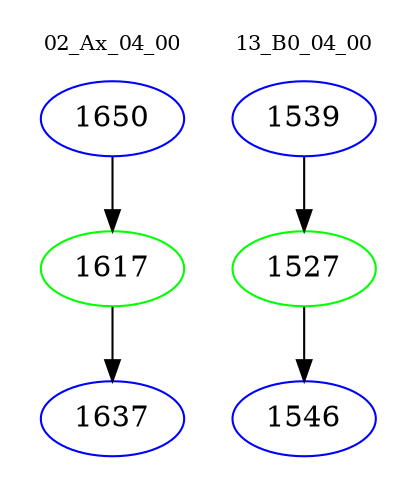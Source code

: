 digraph{
subgraph cluster_0 {
color = white
label = "02_Ax_04_00";
fontsize=10;
T0_1650 [label="1650", color="blue"]
T0_1650 -> T0_1617 [color="black"]
T0_1617 [label="1617", color="green"]
T0_1617 -> T0_1637 [color="black"]
T0_1637 [label="1637", color="blue"]
}
subgraph cluster_1 {
color = white
label = "13_B0_04_00";
fontsize=10;
T1_1539 [label="1539", color="blue"]
T1_1539 -> T1_1527 [color="black"]
T1_1527 [label="1527", color="green"]
T1_1527 -> T1_1546 [color="black"]
T1_1546 [label="1546", color="blue"]
}
}
